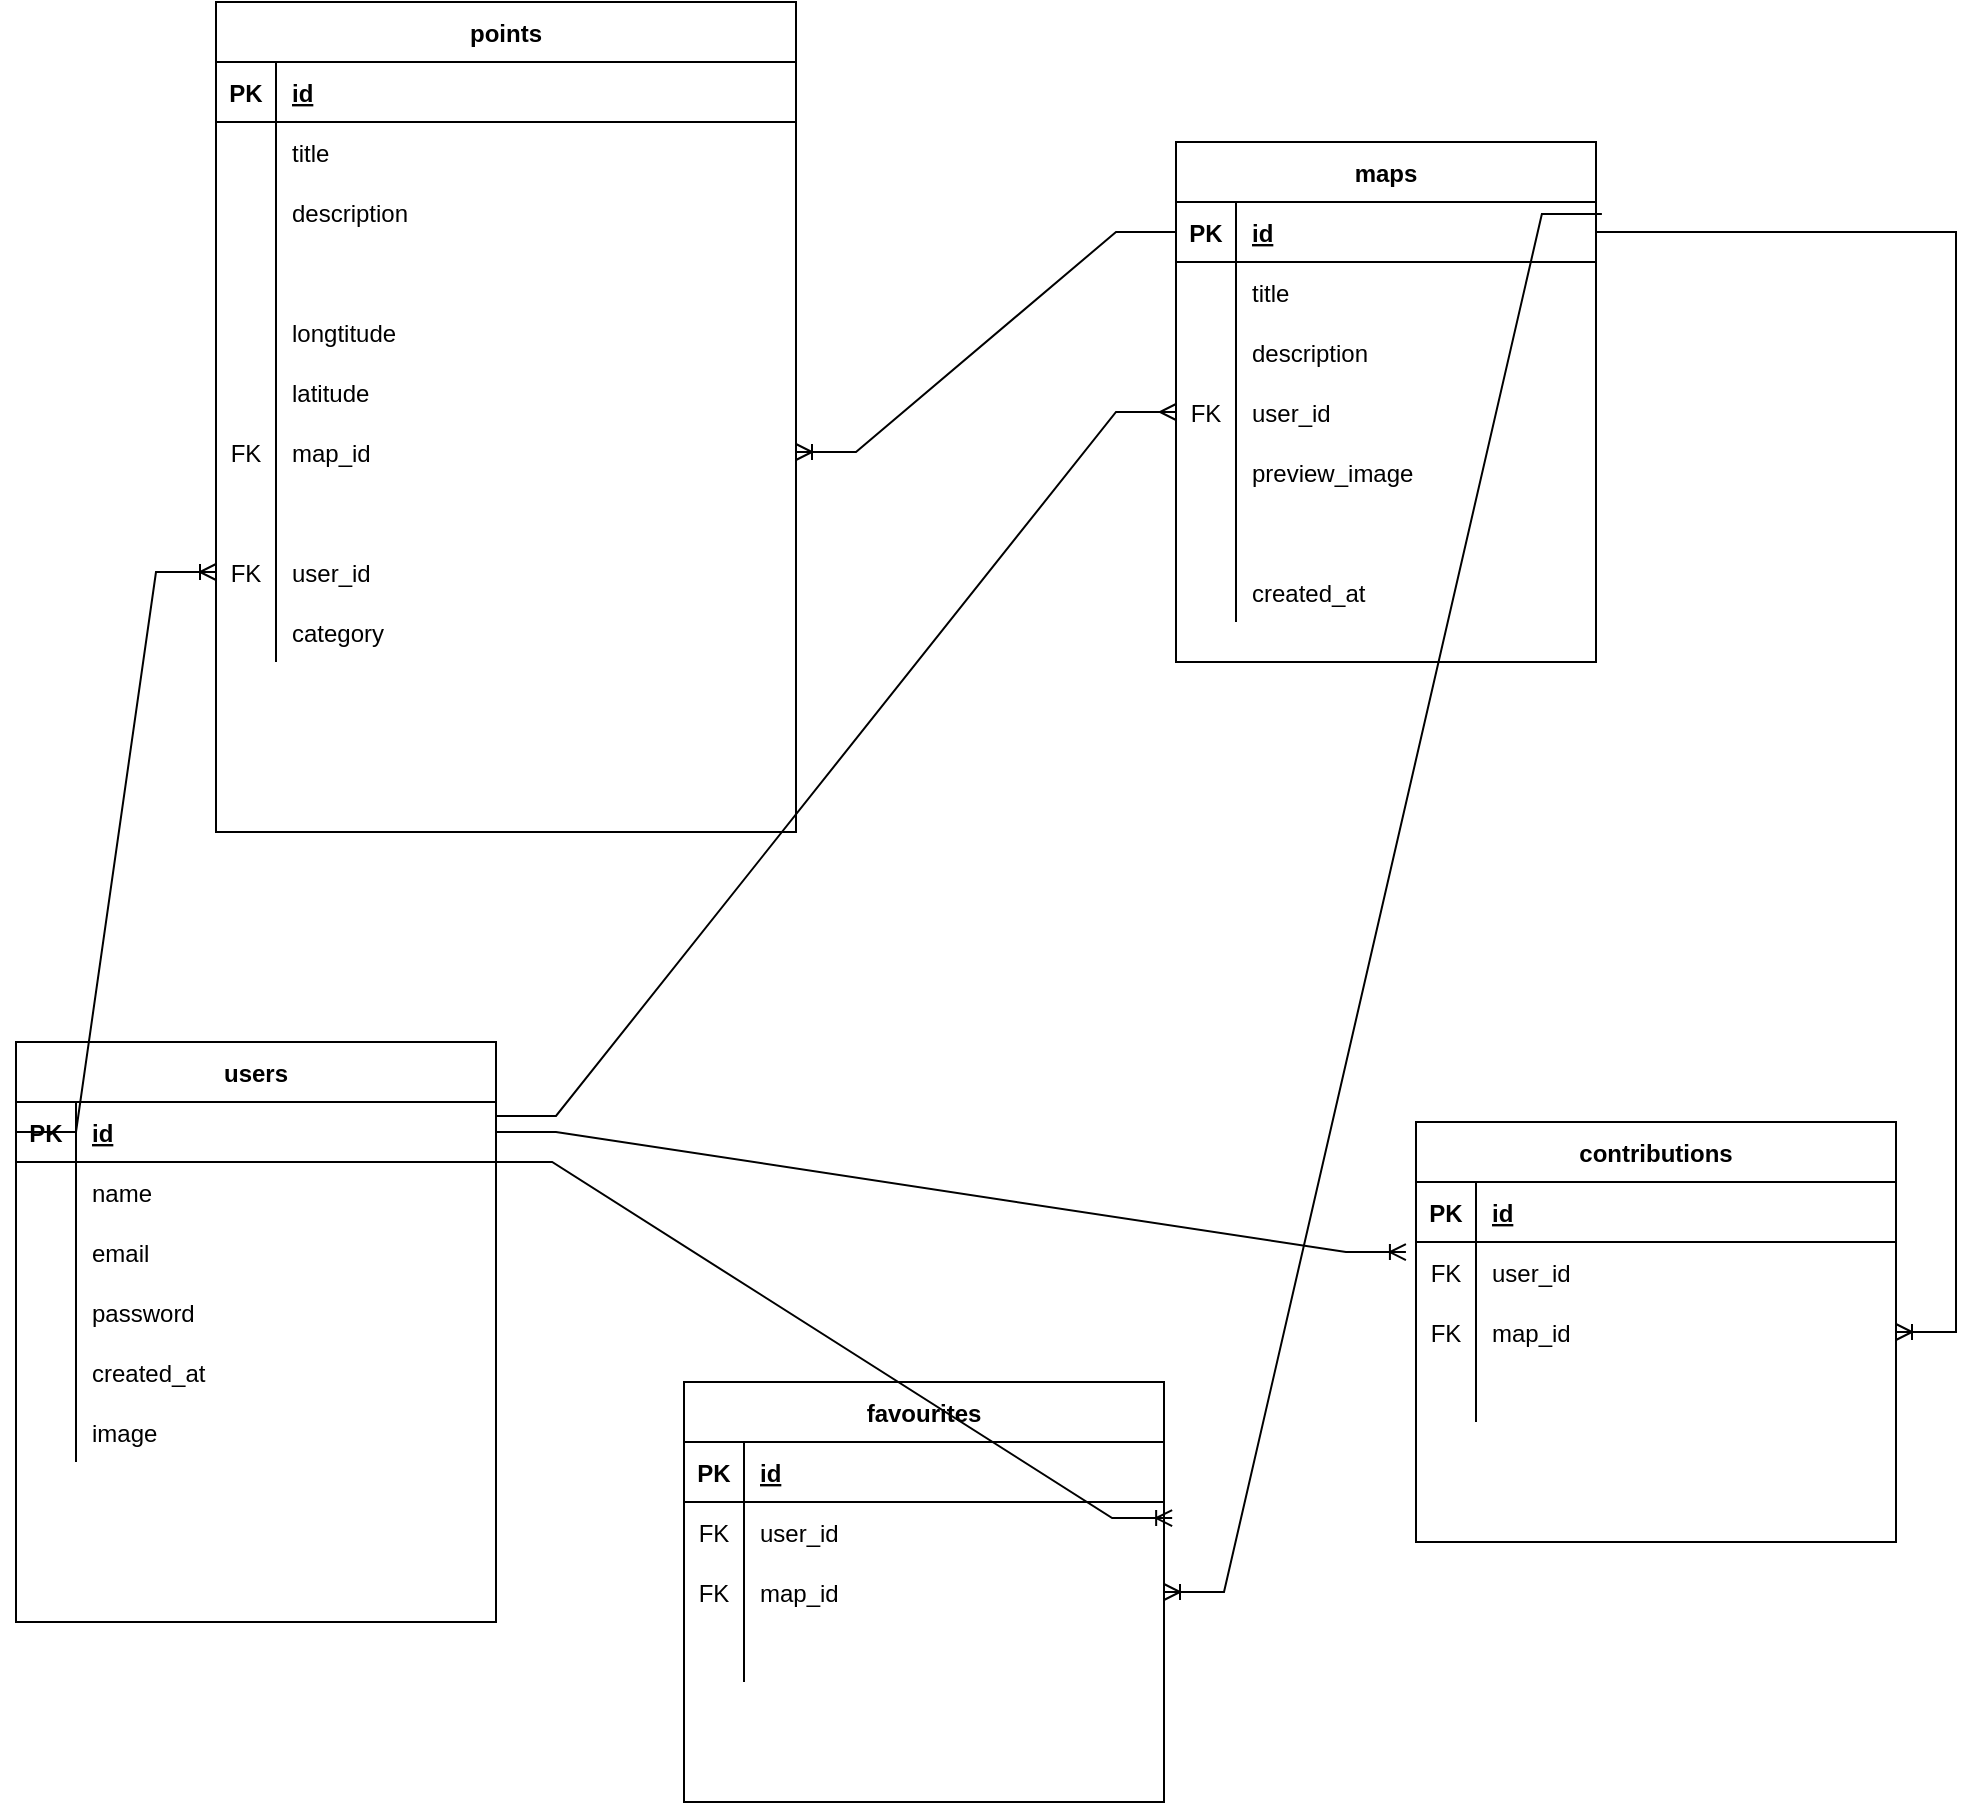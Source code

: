 <mxfile version="15.5.4" type="github">
  <diagram id="vxkiR9rROcQ5qUwN6haF" name="Page-1">
    <mxGraphModel dx="1590" dy="806" grid="1" gridSize="10" guides="1" tooltips="1" connect="1" arrows="1" fold="1" page="1" pageScale="1" pageWidth="827" pageHeight="1169" math="0" shadow="0">
      <root>
        <mxCell id="0" />
        <mxCell id="1" parent="0" />
        <mxCell id="Yyo5tP_l0RZqhEhkaVpW-1" value="users" style="shape=table;startSize=30;container=1;collapsible=1;childLayout=tableLayout;fixedRows=1;rowLines=0;fontStyle=1;align=center;resizeLast=1;" parent="1" vertex="1">
          <mxGeometry x="80" y="560" width="240" height="290" as="geometry" />
        </mxCell>
        <mxCell id="Yyo5tP_l0RZqhEhkaVpW-2" value="" style="shape=partialRectangle;collapsible=0;dropTarget=0;pointerEvents=0;fillColor=none;top=0;left=0;bottom=1;right=0;points=[[0,0.5],[1,0.5]];portConstraint=eastwest;" parent="Yyo5tP_l0RZqhEhkaVpW-1" vertex="1">
          <mxGeometry y="30" width="240" height="30" as="geometry" />
        </mxCell>
        <mxCell id="Yyo5tP_l0RZqhEhkaVpW-3" value="PK" style="shape=partialRectangle;connectable=0;fillColor=none;top=0;left=0;bottom=0;right=0;fontStyle=1;overflow=hidden;" parent="Yyo5tP_l0RZqhEhkaVpW-2" vertex="1">
          <mxGeometry width="30" height="30" as="geometry">
            <mxRectangle width="30" height="30" as="alternateBounds" />
          </mxGeometry>
        </mxCell>
        <mxCell id="Yyo5tP_l0RZqhEhkaVpW-4" value="id" style="shape=partialRectangle;connectable=0;fillColor=none;top=0;left=0;bottom=0;right=0;align=left;spacingLeft=6;fontStyle=5;overflow=hidden;" parent="Yyo5tP_l0RZqhEhkaVpW-2" vertex="1">
          <mxGeometry x="30" width="210" height="30" as="geometry">
            <mxRectangle width="210" height="30" as="alternateBounds" />
          </mxGeometry>
        </mxCell>
        <mxCell id="Yyo5tP_l0RZqhEhkaVpW-5" value="" style="shape=partialRectangle;collapsible=0;dropTarget=0;pointerEvents=0;fillColor=none;top=0;left=0;bottom=0;right=0;points=[[0,0.5],[1,0.5]];portConstraint=eastwest;" parent="Yyo5tP_l0RZqhEhkaVpW-1" vertex="1">
          <mxGeometry y="60" width="240" height="30" as="geometry" />
        </mxCell>
        <mxCell id="Yyo5tP_l0RZqhEhkaVpW-6" value="" style="shape=partialRectangle;connectable=0;fillColor=none;top=0;left=0;bottom=0;right=0;editable=1;overflow=hidden;" parent="Yyo5tP_l0RZqhEhkaVpW-5" vertex="1">
          <mxGeometry width="30" height="30" as="geometry">
            <mxRectangle width="30" height="30" as="alternateBounds" />
          </mxGeometry>
        </mxCell>
        <mxCell id="Yyo5tP_l0RZqhEhkaVpW-7" value="name" style="shape=partialRectangle;connectable=0;fillColor=none;top=0;left=0;bottom=0;right=0;align=left;spacingLeft=6;overflow=hidden;" parent="Yyo5tP_l0RZqhEhkaVpW-5" vertex="1">
          <mxGeometry x="30" width="210" height="30" as="geometry">
            <mxRectangle width="210" height="30" as="alternateBounds" />
          </mxGeometry>
        </mxCell>
        <mxCell id="Yyo5tP_l0RZqhEhkaVpW-8" value="" style="shape=partialRectangle;collapsible=0;dropTarget=0;pointerEvents=0;fillColor=none;top=0;left=0;bottom=0;right=0;points=[[0,0.5],[1,0.5]];portConstraint=eastwest;" parent="Yyo5tP_l0RZqhEhkaVpW-1" vertex="1">
          <mxGeometry y="90" width="240" height="30" as="geometry" />
        </mxCell>
        <mxCell id="Yyo5tP_l0RZqhEhkaVpW-9" value="" style="shape=partialRectangle;connectable=0;fillColor=none;top=0;left=0;bottom=0;right=0;editable=1;overflow=hidden;" parent="Yyo5tP_l0RZqhEhkaVpW-8" vertex="1">
          <mxGeometry width="30" height="30" as="geometry">
            <mxRectangle width="30" height="30" as="alternateBounds" />
          </mxGeometry>
        </mxCell>
        <mxCell id="Yyo5tP_l0RZqhEhkaVpW-10" value="email" style="shape=partialRectangle;connectable=0;fillColor=none;top=0;left=0;bottom=0;right=0;align=left;spacingLeft=6;overflow=hidden;" parent="Yyo5tP_l0RZqhEhkaVpW-8" vertex="1">
          <mxGeometry x="30" width="210" height="30" as="geometry">
            <mxRectangle width="210" height="30" as="alternateBounds" />
          </mxGeometry>
        </mxCell>
        <mxCell id="Yyo5tP_l0RZqhEhkaVpW-11" value="" style="shape=partialRectangle;collapsible=0;dropTarget=0;pointerEvents=0;fillColor=none;top=0;left=0;bottom=0;right=0;points=[[0,0.5],[1,0.5]];portConstraint=eastwest;" parent="Yyo5tP_l0RZqhEhkaVpW-1" vertex="1">
          <mxGeometry y="120" width="240" height="30" as="geometry" />
        </mxCell>
        <mxCell id="Yyo5tP_l0RZqhEhkaVpW-12" value="" style="shape=partialRectangle;connectable=0;fillColor=none;top=0;left=0;bottom=0;right=0;editable=1;overflow=hidden;" parent="Yyo5tP_l0RZqhEhkaVpW-11" vertex="1">
          <mxGeometry width="30" height="30" as="geometry">
            <mxRectangle width="30" height="30" as="alternateBounds" />
          </mxGeometry>
        </mxCell>
        <mxCell id="Yyo5tP_l0RZqhEhkaVpW-13" value="password" style="shape=partialRectangle;connectable=0;fillColor=none;top=0;left=0;bottom=0;right=0;align=left;spacingLeft=6;overflow=hidden;" parent="Yyo5tP_l0RZqhEhkaVpW-11" vertex="1">
          <mxGeometry x="30" width="210" height="30" as="geometry">
            <mxRectangle width="210" height="30" as="alternateBounds" />
          </mxGeometry>
        </mxCell>
        <mxCell id="Yyo5tP_l0RZqhEhkaVpW-94" value="" style="shape=partialRectangle;collapsible=0;dropTarget=0;pointerEvents=0;fillColor=none;top=0;left=0;bottom=0;right=0;points=[[0,0.5],[1,0.5]];portConstraint=eastwest;" parent="Yyo5tP_l0RZqhEhkaVpW-1" vertex="1">
          <mxGeometry y="150" width="240" height="30" as="geometry" />
        </mxCell>
        <mxCell id="Yyo5tP_l0RZqhEhkaVpW-95" value="" style="shape=partialRectangle;connectable=0;fillColor=none;top=0;left=0;bottom=0;right=0;editable=1;overflow=hidden;" parent="Yyo5tP_l0RZqhEhkaVpW-94" vertex="1">
          <mxGeometry width="30" height="30" as="geometry">
            <mxRectangle width="30" height="30" as="alternateBounds" />
          </mxGeometry>
        </mxCell>
        <mxCell id="Yyo5tP_l0RZqhEhkaVpW-96" value="created_at" style="shape=partialRectangle;connectable=0;fillColor=none;top=0;left=0;bottom=0;right=0;align=left;spacingLeft=6;overflow=hidden;" parent="Yyo5tP_l0RZqhEhkaVpW-94" vertex="1">
          <mxGeometry x="30" width="210" height="30" as="geometry">
            <mxRectangle width="210" height="30" as="alternateBounds" />
          </mxGeometry>
        </mxCell>
        <mxCell id="Yyo5tP_l0RZqhEhkaVpW-113" value="" style="shape=partialRectangle;collapsible=0;dropTarget=0;pointerEvents=0;fillColor=none;top=0;left=0;bottom=0;right=0;points=[[0,0.5],[1,0.5]];portConstraint=eastwest;" parent="Yyo5tP_l0RZqhEhkaVpW-1" vertex="1">
          <mxGeometry y="180" width="240" height="30" as="geometry" />
        </mxCell>
        <mxCell id="Yyo5tP_l0RZqhEhkaVpW-114" value="" style="shape=partialRectangle;connectable=0;fillColor=none;top=0;left=0;bottom=0;right=0;editable=1;overflow=hidden;" parent="Yyo5tP_l0RZqhEhkaVpW-113" vertex="1">
          <mxGeometry width="30" height="30" as="geometry">
            <mxRectangle width="30" height="30" as="alternateBounds" />
          </mxGeometry>
        </mxCell>
        <mxCell id="Yyo5tP_l0RZqhEhkaVpW-115" value="image" style="shape=partialRectangle;connectable=0;fillColor=none;top=0;left=0;bottom=0;right=0;align=left;spacingLeft=6;overflow=hidden;" parent="Yyo5tP_l0RZqhEhkaVpW-113" vertex="1">
          <mxGeometry x="30" width="210" height="30" as="geometry">
            <mxRectangle width="210" height="30" as="alternateBounds" />
          </mxGeometry>
        </mxCell>
        <mxCell id="Yyo5tP_l0RZqhEhkaVpW-14" value="maps" style="shape=table;startSize=30;container=1;collapsible=1;childLayout=tableLayout;fixedRows=1;rowLines=0;fontStyle=1;align=center;resizeLast=1;" parent="1" vertex="1">
          <mxGeometry x="660" y="110" width="210" height="260" as="geometry" />
        </mxCell>
        <mxCell id="Yyo5tP_l0RZqhEhkaVpW-15" value="" style="shape=partialRectangle;collapsible=0;dropTarget=0;pointerEvents=0;fillColor=none;top=0;left=0;bottom=1;right=0;points=[[0,0.5],[1,0.5]];portConstraint=eastwest;" parent="Yyo5tP_l0RZqhEhkaVpW-14" vertex="1">
          <mxGeometry y="30" width="210" height="30" as="geometry" />
        </mxCell>
        <mxCell id="Yyo5tP_l0RZqhEhkaVpW-16" value="PK" style="shape=partialRectangle;connectable=0;fillColor=none;top=0;left=0;bottom=0;right=0;fontStyle=1;overflow=hidden;" parent="Yyo5tP_l0RZqhEhkaVpW-15" vertex="1">
          <mxGeometry width="30" height="30" as="geometry">
            <mxRectangle width="30" height="30" as="alternateBounds" />
          </mxGeometry>
        </mxCell>
        <mxCell id="Yyo5tP_l0RZqhEhkaVpW-17" value="id" style="shape=partialRectangle;connectable=0;fillColor=none;top=0;left=0;bottom=0;right=0;align=left;spacingLeft=6;fontStyle=5;overflow=hidden;" parent="Yyo5tP_l0RZqhEhkaVpW-15" vertex="1">
          <mxGeometry x="30" width="180" height="30" as="geometry">
            <mxRectangle width="180" height="30" as="alternateBounds" />
          </mxGeometry>
        </mxCell>
        <mxCell id="Yyo5tP_l0RZqhEhkaVpW-18" value="" style="shape=partialRectangle;collapsible=0;dropTarget=0;pointerEvents=0;fillColor=none;top=0;left=0;bottom=0;right=0;points=[[0,0.5],[1,0.5]];portConstraint=eastwest;" parent="Yyo5tP_l0RZqhEhkaVpW-14" vertex="1">
          <mxGeometry y="60" width="210" height="30" as="geometry" />
        </mxCell>
        <mxCell id="Yyo5tP_l0RZqhEhkaVpW-19" value="" style="shape=partialRectangle;connectable=0;fillColor=none;top=0;left=0;bottom=0;right=0;editable=1;overflow=hidden;" parent="Yyo5tP_l0RZqhEhkaVpW-18" vertex="1">
          <mxGeometry width="30" height="30" as="geometry">
            <mxRectangle width="30" height="30" as="alternateBounds" />
          </mxGeometry>
        </mxCell>
        <mxCell id="Yyo5tP_l0RZqhEhkaVpW-20" value="title" style="shape=partialRectangle;connectable=0;fillColor=none;top=0;left=0;bottom=0;right=0;align=left;spacingLeft=6;overflow=hidden;" parent="Yyo5tP_l0RZqhEhkaVpW-18" vertex="1">
          <mxGeometry x="30" width="180" height="30" as="geometry">
            <mxRectangle width="180" height="30" as="alternateBounds" />
          </mxGeometry>
        </mxCell>
        <mxCell id="Yyo5tP_l0RZqhEhkaVpW-21" value="" style="shape=partialRectangle;collapsible=0;dropTarget=0;pointerEvents=0;fillColor=none;top=0;left=0;bottom=0;right=0;points=[[0,0.5],[1,0.5]];portConstraint=eastwest;" parent="Yyo5tP_l0RZqhEhkaVpW-14" vertex="1">
          <mxGeometry y="90" width="210" height="30" as="geometry" />
        </mxCell>
        <mxCell id="Yyo5tP_l0RZqhEhkaVpW-22" value="" style="shape=partialRectangle;connectable=0;fillColor=none;top=0;left=0;bottom=0;right=0;editable=1;overflow=hidden;" parent="Yyo5tP_l0RZqhEhkaVpW-21" vertex="1">
          <mxGeometry width="30" height="30" as="geometry">
            <mxRectangle width="30" height="30" as="alternateBounds" />
          </mxGeometry>
        </mxCell>
        <mxCell id="Yyo5tP_l0RZqhEhkaVpW-23" value="description" style="shape=partialRectangle;connectable=0;fillColor=none;top=0;left=0;bottom=0;right=0;align=left;spacingLeft=6;overflow=hidden;" parent="Yyo5tP_l0RZqhEhkaVpW-21" vertex="1">
          <mxGeometry x="30" width="180" height="30" as="geometry">
            <mxRectangle width="180" height="30" as="alternateBounds" />
          </mxGeometry>
        </mxCell>
        <mxCell id="Yyo5tP_l0RZqhEhkaVpW-60" value="" style="shape=partialRectangle;collapsible=0;dropTarget=0;pointerEvents=0;fillColor=none;top=0;left=0;bottom=0;right=0;points=[[0,0.5],[1,0.5]];portConstraint=eastwest;" parent="Yyo5tP_l0RZqhEhkaVpW-14" vertex="1">
          <mxGeometry y="120" width="210" height="30" as="geometry" />
        </mxCell>
        <mxCell id="Yyo5tP_l0RZqhEhkaVpW-61" value="FK" style="shape=partialRectangle;connectable=0;fillColor=none;top=0;left=0;bottom=0;right=0;editable=1;overflow=hidden;" parent="Yyo5tP_l0RZqhEhkaVpW-60" vertex="1">
          <mxGeometry width="30" height="30" as="geometry">
            <mxRectangle width="30" height="30" as="alternateBounds" />
          </mxGeometry>
        </mxCell>
        <mxCell id="Yyo5tP_l0RZqhEhkaVpW-62" value="user_id" style="shape=partialRectangle;connectable=0;fillColor=none;top=0;left=0;bottom=0;right=0;align=left;spacingLeft=6;overflow=hidden;" parent="Yyo5tP_l0RZqhEhkaVpW-60" vertex="1">
          <mxGeometry x="30" width="180" height="30" as="geometry">
            <mxRectangle width="180" height="30" as="alternateBounds" />
          </mxGeometry>
        </mxCell>
        <mxCell id="Yyo5tP_l0RZqhEhkaVpW-63" value="" style="shape=partialRectangle;collapsible=0;dropTarget=0;pointerEvents=0;fillColor=none;top=0;left=0;bottom=0;right=0;points=[[0,0.5],[1,0.5]];portConstraint=eastwest;" parent="Yyo5tP_l0RZqhEhkaVpW-14" vertex="1">
          <mxGeometry y="150" width="210" height="30" as="geometry" />
        </mxCell>
        <mxCell id="Yyo5tP_l0RZqhEhkaVpW-64" value="" style="shape=partialRectangle;connectable=0;fillColor=none;top=0;left=0;bottom=0;right=0;editable=1;overflow=hidden;" parent="Yyo5tP_l0RZqhEhkaVpW-63" vertex="1">
          <mxGeometry width="30" height="30" as="geometry">
            <mxRectangle width="30" height="30" as="alternateBounds" />
          </mxGeometry>
        </mxCell>
        <mxCell id="Yyo5tP_l0RZqhEhkaVpW-65" value="preview_image" style="shape=partialRectangle;connectable=0;fillColor=none;top=0;left=0;bottom=0;right=0;align=left;spacingLeft=6;overflow=hidden;" parent="Yyo5tP_l0RZqhEhkaVpW-63" vertex="1">
          <mxGeometry x="30" width="180" height="30" as="geometry">
            <mxRectangle width="180" height="30" as="alternateBounds" />
          </mxGeometry>
        </mxCell>
        <mxCell id="Yyo5tP_l0RZqhEhkaVpW-69" value="" style="shape=partialRectangle;collapsible=0;dropTarget=0;pointerEvents=0;fillColor=none;top=0;left=0;bottom=0;right=0;points=[[0,0.5],[1,0.5]];portConstraint=eastwest;" parent="Yyo5tP_l0RZqhEhkaVpW-14" vertex="1">
          <mxGeometry y="180" width="210" height="30" as="geometry" />
        </mxCell>
        <mxCell id="Yyo5tP_l0RZqhEhkaVpW-70" value="" style="shape=partialRectangle;connectable=0;fillColor=none;top=0;left=0;bottom=0;right=0;editable=1;overflow=hidden;" parent="Yyo5tP_l0RZqhEhkaVpW-69" vertex="1">
          <mxGeometry width="30" height="30" as="geometry">
            <mxRectangle width="30" height="30" as="alternateBounds" />
          </mxGeometry>
        </mxCell>
        <mxCell id="Yyo5tP_l0RZqhEhkaVpW-71" value="" style="shape=partialRectangle;connectable=0;fillColor=none;top=0;left=0;bottom=0;right=0;align=left;spacingLeft=6;overflow=hidden;" parent="Yyo5tP_l0RZqhEhkaVpW-69" vertex="1">
          <mxGeometry x="30" width="180" height="30" as="geometry">
            <mxRectangle width="180" height="30" as="alternateBounds" />
          </mxGeometry>
        </mxCell>
        <mxCell id="5OBVhWHajb0UOHkSzIXl-7" value="" style="shape=partialRectangle;collapsible=0;dropTarget=0;pointerEvents=0;fillColor=none;top=0;left=0;bottom=0;right=0;points=[[0,0.5],[1,0.5]];portConstraint=eastwest;" vertex="1" parent="Yyo5tP_l0RZqhEhkaVpW-14">
          <mxGeometry y="210" width="210" height="30" as="geometry" />
        </mxCell>
        <mxCell id="5OBVhWHajb0UOHkSzIXl-8" value="" style="shape=partialRectangle;connectable=0;fillColor=none;top=0;left=0;bottom=0;right=0;editable=1;overflow=hidden;" vertex="1" parent="5OBVhWHajb0UOHkSzIXl-7">
          <mxGeometry width="30" height="30" as="geometry">
            <mxRectangle width="30" height="30" as="alternateBounds" />
          </mxGeometry>
        </mxCell>
        <mxCell id="5OBVhWHajb0UOHkSzIXl-9" value="created_at" style="shape=partialRectangle;connectable=0;fillColor=none;top=0;left=0;bottom=0;right=0;align=left;spacingLeft=6;overflow=hidden;" vertex="1" parent="5OBVhWHajb0UOHkSzIXl-7">
          <mxGeometry x="30" width="180" height="30" as="geometry">
            <mxRectangle width="180" height="30" as="alternateBounds" />
          </mxGeometry>
        </mxCell>
        <mxCell id="Yyo5tP_l0RZqhEhkaVpW-27" value="favourites" style="shape=table;startSize=30;container=1;collapsible=1;childLayout=tableLayout;fixedRows=1;rowLines=0;fontStyle=1;align=center;resizeLast=1;" parent="1" vertex="1">
          <mxGeometry x="414" y="730" width="240" height="210" as="geometry" />
        </mxCell>
        <mxCell id="Yyo5tP_l0RZqhEhkaVpW-28" value="" style="shape=partialRectangle;collapsible=0;dropTarget=0;pointerEvents=0;fillColor=none;top=0;left=0;bottom=1;right=0;points=[[0,0.5],[1,0.5]];portConstraint=eastwest;" parent="Yyo5tP_l0RZqhEhkaVpW-27" vertex="1">
          <mxGeometry y="30" width="240" height="30" as="geometry" />
        </mxCell>
        <mxCell id="Yyo5tP_l0RZqhEhkaVpW-29" value="PK" style="shape=partialRectangle;connectable=0;fillColor=none;top=0;left=0;bottom=0;right=0;fontStyle=1;overflow=hidden;" parent="Yyo5tP_l0RZqhEhkaVpW-28" vertex="1">
          <mxGeometry width="30" height="30" as="geometry">
            <mxRectangle width="30" height="30" as="alternateBounds" />
          </mxGeometry>
        </mxCell>
        <mxCell id="Yyo5tP_l0RZqhEhkaVpW-30" value="id" style="shape=partialRectangle;connectable=0;fillColor=none;top=0;left=0;bottom=0;right=0;align=left;spacingLeft=6;fontStyle=5;overflow=hidden;" parent="Yyo5tP_l0RZqhEhkaVpW-28" vertex="1">
          <mxGeometry x="30" width="210" height="30" as="geometry">
            <mxRectangle width="210" height="30" as="alternateBounds" />
          </mxGeometry>
        </mxCell>
        <mxCell id="Yyo5tP_l0RZqhEhkaVpW-31" value="" style="shape=partialRectangle;collapsible=0;dropTarget=0;pointerEvents=0;fillColor=none;top=0;left=0;bottom=0;right=0;points=[[0,0.5],[1,0.5]];portConstraint=eastwest;" parent="Yyo5tP_l0RZqhEhkaVpW-27" vertex="1">
          <mxGeometry y="60" width="240" height="30" as="geometry" />
        </mxCell>
        <mxCell id="Yyo5tP_l0RZqhEhkaVpW-32" value="FK" style="shape=partialRectangle;connectable=0;fillColor=none;top=0;left=0;bottom=0;right=0;editable=1;overflow=hidden;" parent="Yyo5tP_l0RZqhEhkaVpW-31" vertex="1">
          <mxGeometry width="30" height="30" as="geometry">
            <mxRectangle width="30" height="30" as="alternateBounds" />
          </mxGeometry>
        </mxCell>
        <mxCell id="Yyo5tP_l0RZqhEhkaVpW-33" value="user_id" style="shape=partialRectangle;connectable=0;fillColor=none;top=0;left=0;bottom=0;right=0;align=left;spacingLeft=6;overflow=hidden;" parent="Yyo5tP_l0RZqhEhkaVpW-31" vertex="1">
          <mxGeometry x="30" width="210" height="30" as="geometry">
            <mxRectangle width="210" height="30" as="alternateBounds" />
          </mxGeometry>
        </mxCell>
        <mxCell id="Yyo5tP_l0RZqhEhkaVpW-34" value="" style="shape=partialRectangle;collapsible=0;dropTarget=0;pointerEvents=0;fillColor=none;top=0;left=0;bottom=0;right=0;points=[[0,0.5],[1,0.5]];portConstraint=eastwest;" parent="Yyo5tP_l0RZqhEhkaVpW-27" vertex="1">
          <mxGeometry y="90" width="240" height="30" as="geometry" />
        </mxCell>
        <mxCell id="Yyo5tP_l0RZqhEhkaVpW-35" value="FK" style="shape=partialRectangle;connectable=0;fillColor=none;top=0;left=0;bottom=0;right=0;editable=1;overflow=hidden;" parent="Yyo5tP_l0RZqhEhkaVpW-34" vertex="1">
          <mxGeometry width="30" height="30" as="geometry">
            <mxRectangle width="30" height="30" as="alternateBounds" />
          </mxGeometry>
        </mxCell>
        <mxCell id="Yyo5tP_l0RZqhEhkaVpW-36" value="map_id" style="shape=partialRectangle;connectable=0;fillColor=none;top=0;left=0;bottom=0;right=0;align=left;spacingLeft=6;overflow=hidden;" parent="Yyo5tP_l0RZqhEhkaVpW-34" vertex="1">
          <mxGeometry x="30" width="210" height="30" as="geometry">
            <mxRectangle width="210" height="30" as="alternateBounds" />
          </mxGeometry>
        </mxCell>
        <mxCell id="Yyo5tP_l0RZqhEhkaVpW-37" value="" style="shape=partialRectangle;collapsible=0;dropTarget=0;pointerEvents=0;fillColor=none;top=0;left=0;bottom=0;right=0;points=[[0,0.5],[1,0.5]];portConstraint=eastwest;" parent="Yyo5tP_l0RZqhEhkaVpW-27" vertex="1">
          <mxGeometry y="120" width="240" height="30" as="geometry" />
        </mxCell>
        <mxCell id="Yyo5tP_l0RZqhEhkaVpW-38" value="" style="shape=partialRectangle;connectable=0;fillColor=none;top=0;left=0;bottom=0;right=0;editable=1;overflow=hidden;" parent="Yyo5tP_l0RZqhEhkaVpW-37" vertex="1">
          <mxGeometry width="30" height="30" as="geometry">
            <mxRectangle width="30" height="30" as="alternateBounds" />
          </mxGeometry>
        </mxCell>
        <mxCell id="Yyo5tP_l0RZqhEhkaVpW-39" value="" style="shape=partialRectangle;connectable=0;fillColor=none;top=0;left=0;bottom=0;right=0;align=left;spacingLeft=6;overflow=hidden;" parent="Yyo5tP_l0RZqhEhkaVpW-37" vertex="1">
          <mxGeometry x="30" width="210" height="30" as="geometry">
            <mxRectangle width="210" height="30" as="alternateBounds" />
          </mxGeometry>
        </mxCell>
        <mxCell id="Yyo5tP_l0RZqhEhkaVpW-40" value="points" style="shape=table;startSize=30;container=1;collapsible=1;childLayout=tableLayout;fixedRows=1;rowLines=0;fontStyle=1;align=center;resizeLast=1;" parent="1" vertex="1">
          <mxGeometry x="180" y="40" width="290" height="415" as="geometry" />
        </mxCell>
        <mxCell id="Yyo5tP_l0RZqhEhkaVpW-41" value="" style="shape=partialRectangle;collapsible=0;dropTarget=0;pointerEvents=0;fillColor=none;top=0;left=0;bottom=1;right=0;points=[[0,0.5],[1,0.5]];portConstraint=eastwest;" parent="Yyo5tP_l0RZqhEhkaVpW-40" vertex="1">
          <mxGeometry y="30" width="290" height="30" as="geometry" />
        </mxCell>
        <mxCell id="Yyo5tP_l0RZqhEhkaVpW-42" value="PK" style="shape=partialRectangle;connectable=0;fillColor=none;top=0;left=0;bottom=0;right=0;fontStyle=1;overflow=hidden;" parent="Yyo5tP_l0RZqhEhkaVpW-41" vertex="1">
          <mxGeometry width="30" height="30" as="geometry">
            <mxRectangle width="30" height="30" as="alternateBounds" />
          </mxGeometry>
        </mxCell>
        <mxCell id="Yyo5tP_l0RZqhEhkaVpW-43" value="id" style="shape=partialRectangle;connectable=0;fillColor=none;top=0;left=0;bottom=0;right=0;align=left;spacingLeft=6;fontStyle=5;overflow=hidden;" parent="Yyo5tP_l0RZqhEhkaVpW-41" vertex="1">
          <mxGeometry x="30" width="260" height="30" as="geometry">
            <mxRectangle width="260" height="30" as="alternateBounds" />
          </mxGeometry>
        </mxCell>
        <mxCell id="Yyo5tP_l0RZqhEhkaVpW-44" value="" style="shape=partialRectangle;collapsible=0;dropTarget=0;pointerEvents=0;fillColor=none;top=0;left=0;bottom=0;right=0;points=[[0,0.5],[1,0.5]];portConstraint=eastwest;" parent="Yyo5tP_l0RZqhEhkaVpW-40" vertex="1">
          <mxGeometry y="60" width="290" height="30" as="geometry" />
        </mxCell>
        <mxCell id="Yyo5tP_l0RZqhEhkaVpW-45" value="" style="shape=partialRectangle;connectable=0;fillColor=none;top=0;left=0;bottom=0;right=0;editable=1;overflow=hidden;" parent="Yyo5tP_l0RZqhEhkaVpW-44" vertex="1">
          <mxGeometry width="30" height="30" as="geometry">
            <mxRectangle width="30" height="30" as="alternateBounds" />
          </mxGeometry>
        </mxCell>
        <mxCell id="Yyo5tP_l0RZqhEhkaVpW-46" value="title" style="shape=partialRectangle;connectable=0;fillColor=none;top=0;left=0;bottom=0;right=0;align=left;spacingLeft=6;overflow=hidden;" parent="Yyo5tP_l0RZqhEhkaVpW-44" vertex="1">
          <mxGeometry x="30" width="260" height="30" as="geometry">
            <mxRectangle width="260" height="30" as="alternateBounds" />
          </mxGeometry>
        </mxCell>
        <mxCell id="Yyo5tP_l0RZqhEhkaVpW-47" value="" style="shape=partialRectangle;collapsible=0;dropTarget=0;pointerEvents=0;fillColor=none;top=0;left=0;bottom=0;right=0;points=[[0,0.5],[1,0.5]];portConstraint=eastwest;" parent="Yyo5tP_l0RZqhEhkaVpW-40" vertex="1">
          <mxGeometry y="90" width="290" height="30" as="geometry" />
        </mxCell>
        <mxCell id="Yyo5tP_l0RZqhEhkaVpW-48" value="" style="shape=partialRectangle;connectable=0;fillColor=none;top=0;left=0;bottom=0;right=0;editable=1;overflow=hidden;" parent="Yyo5tP_l0RZqhEhkaVpW-47" vertex="1">
          <mxGeometry width="30" height="30" as="geometry">
            <mxRectangle width="30" height="30" as="alternateBounds" />
          </mxGeometry>
        </mxCell>
        <mxCell id="Yyo5tP_l0RZqhEhkaVpW-49" value="description" style="shape=partialRectangle;connectable=0;fillColor=none;top=0;left=0;bottom=0;right=0;align=left;spacingLeft=6;overflow=hidden;" parent="Yyo5tP_l0RZqhEhkaVpW-47" vertex="1">
          <mxGeometry x="30" width="260" height="30" as="geometry">
            <mxRectangle width="260" height="30" as="alternateBounds" />
          </mxGeometry>
        </mxCell>
        <mxCell id="Yyo5tP_l0RZqhEhkaVpW-50" value="" style="shape=partialRectangle;collapsible=0;dropTarget=0;pointerEvents=0;fillColor=none;top=0;left=0;bottom=0;right=0;points=[[0,0.5],[1,0.5]];portConstraint=eastwest;" parent="Yyo5tP_l0RZqhEhkaVpW-40" vertex="1">
          <mxGeometry y="120" width="290" height="30" as="geometry" />
        </mxCell>
        <mxCell id="Yyo5tP_l0RZqhEhkaVpW-51" value="" style="shape=partialRectangle;connectable=0;fillColor=none;top=0;left=0;bottom=0;right=0;editable=1;overflow=hidden;" parent="Yyo5tP_l0RZqhEhkaVpW-50" vertex="1">
          <mxGeometry width="30" height="30" as="geometry">
            <mxRectangle width="30" height="30" as="alternateBounds" />
          </mxGeometry>
        </mxCell>
        <mxCell id="Yyo5tP_l0RZqhEhkaVpW-52" value="" style="shape=partialRectangle;connectable=0;fillColor=none;top=0;left=0;bottom=0;right=0;align=left;spacingLeft=6;overflow=hidden;" parent="Yyo5tP_l0RZqhEhkaVpW-50" vertex="1">
          <mxGeometry x="30" width="260" height="30" as="geometry">
            <mxRectangle width="260" height="30" as="alternateBounds" />
          </mxGeometry>
        </mxCell>
        <mxCell id="Yyo5tP_l0RZqhEhkaVpW-54" value="" style="shape=partialRectangle;collapsible=0;dropTarget=0;pointerEvents=0;fillColor=none;top=0;left=0;bottom=0;right=0;points=[[0,0.5],[1,0.5]];portConstraint=eastwest;" parent="Yyo5tP_l0RZqhEhkaVpW-40" vertex="1">
          <mxGeometry y="150" width="290" height="30" as="geometry" />
        </mxCell>
        <mxCell id="Yyo5tP_l0RZqhEhkaVpW-55" value="" style="shape=partialRectangle;connectable=0;fillColor=none;top=0;left=0;bottom=0;right=0;editable=1;overflow=hidden;" parent="Yyo5tP_l0RZqhEhkaVpW-54" vertex="1">
          <mxGeometry width="30" height="30" as="geometry">
            <mxRectangle width="30" height="30" as="alternateBounds" />
          </mxGeometry>
        </mxCell>
        <mxCell id="Yyo5tP_l0RZqhEhkaVpW-56" value="longtitude" style="shape=partialRectangle;connectable=0;fillColor=none;top=0;left=0;bottom=0;right=0;align=left;spacingLeft=6;overflow=hidden;" parent="Yyo5tP_l0RZqhEhkaVpW-54" vertex="1">
          <mxGeometry x="30" width="260" height="30" as="geometry">
            <mxRectangle width="260" height="30" as="alternateBounds" />
          </mxGeometry>
        </mxCell>
        <mxCell id="Yyo5tP_l0RZqhEhkaVpW-57" value="" style="shape=partialRectangle;collapsible=0;dropTarget=0;pointerEvents=0;fillColor=none;top=0;left=0;bottom=0;right=0;points=[[0,0.5],[1,0.5]];portConstraint=eastwest;" parent="Yyo5tP_l0RZqhEhkaVpW-40" vertex="1">
          <mxGeometry y="180" width="290" height="30" as="geometry" />
        </mxCell>
        <mxCell id="Yyo5tP_l0RZqhEhkaVpW-58" value="" style="shape=partialRectangle;connectable=0;fillColor=none;top=0;left=0;bottom=0;right=0;editable=1;overflow=hidden;" parent="Yyo5tP_l0RZqhEhkaVpW-57" vertex="1">
          <mxGeometry width="30" height="30" as="geometry">
            <mxRectangle width="30" height="30" as="alternateBounds" />
          </mxGeometry>
        </mxCell>
        <mxCell id="Yyo5tP_l0RZqhEhkaVpW-59" value="latitude" style="shape=partialRectangle;connectable=0;fillColor=none;top=0;left=0;bottom=0;right=0;align=left;spacingLeft=6;overflow=hidden;" parent="Yyo5tP_l0RZqhEhkaVpW-57" vertex="1">
          <mxGeometry x="30" width="260" height="30" as="geometry">
            <mxRectangle width="260" height="30" as="alternateBounds" />
          </mxGeometry>
        </mxCell>
        <mxCell id="Yyo5tP_l0RZqhEhkaVpW-72" value="" style="shape=partialRectangle;collapsible=0;dropTarget=0;pointerEvents=0;fillColor=none;top=0;left=0;bottom=0;right=0;points=[[0,0.5],[1,0.5]];portConstraint=eastwest;" parent="Yyo5tP_l0RZqhEhkaVpW-40" vertex="1">
          <mxGeometry y="210" width="290" height="30" as="geometry" />
        </mxCell>
        <mxCell id="Yyo5tP_l0RZqhEhkaVpW-73" value="FK" style="shape=partialRectangle;connectable=0;fillColor=none;top=0;left=0;bottom=0;right=0;editable=1;overflow=hidden;" parent="Yyo5tP_l0RZqhEhkaVpW-72" vertex="1">
          <mxGeometry width="30" height="30" as="geometry">
            <mxRectangle width="30" height="30" as="alternateBounds" />
          </mxGeometry>
        </mxCell>
        <mxCell id="Yyo5tP_l0RZqhEhkaVpW-74" value="map_id" style="shape=partialRectangle;connectable=0;fillColor=none;top=0;left=0;bottom=0;right=0;align=left;spacingLeft=6;overflow=hidden;" parent="Yyo5tP_l0RZqhEhkaVpW-72" vertex="1">
          <mxGeometry x="30" width="260" height="30" as="geometry">
            <mxRectangle width="260" height="30" as="alternateBounds" />
          </mxGeometry>
        </mxCell>
        <mxCell id="Yyo5tP_l0RZqhEhkaVpW-91" value="" style="shape=partialRectangle;collapsible=0;dropTarget=0;pointerEvents=0;fillColor=none;top=0;left=0;bottom=0;right=0;points=[[0,0.5],[1,0.5]];portConstraint=eastwest;" parent="Yyo5tP_l0RZqhEhkaVpW-40" vertex="1">
          <mxGeometry y="240" width="290" height="30" as="geometry" />
        </mxCell>
        <mxCell id="Yyo5tP_l0RZqhEhkaVpW-92" value="" style="shape=partialRectangle;connectable=0;fillColor=none;top=0;left=0;bottom=0;right=0;editable=1;overflow=hidden;" parent="Yyo5tP_l0RZqhEhkaVpW-91" vertex="1">
          <mxGeometry width="30" height="30" as="geometry">
            <mxRectangle width="30" height="30" as="alternateBounds" />
          </mxGeometry>
        </mxCell>
        <mxCell id="Yyo5tP_l0RZqhEhkaVpW-93" value="" style="shape=partialRectangle;connectable=0;fillColor=none;top=0;left=0;bottom=0;right=0;align=left;spacingLeft=6;overflow=hidden;" parent="Yyo5tP_l0RZqhEhkaVpW-91" vertex="1">
          <mxGeometry x="30" width="260" height="30" as="geometry">
            <mxRectangle width="260" height="30" as="alternateBounds" />
          </mxGeometry>
        </mxCell>
        <mxCell id="Yyo5tP_l0RZqhEhkaVpW-104" value="" style="shape=partialRectangle;collapsible=0;dropTarget=0;pointerEvents=0;fillColor=none;top=0;left=0;bottom=0;right=0;points=[[0,0.5],[1,0.5]];portConstraint=eastwest;" parent="Yyo5tP_l0RZqhEhkaVpW-40" vertex="1">
          <mxGeometry y="270" width="290" height="30" as="geometry" />
        </mxCell>
        <mxCell id="Yyo5tP_l0RZqhEhkaVpW-105" value="FK" style="shape=partialRectangle;connectable=0;fillColor=none;top=0;left=0;bottom=0;right=0;editable=1;overflow=hidden;" parent="Yyo5tP_l0RZqhEhkaVpW-104" vertex="1">
          <mxGeometry width="30" height="30" as="geometry">
            <mxRectangle width="30" height="30" as="alternateBounds" />
          </mxGeometry>
        </mxCell>
        <mxCell id="Yyo5tP_l0RZqhEhkaVpW-106" value="user_id" style="shape=partialRectangle;connectable=0;fillColor=none;top=0;left=0;bottom=0;right=0;align=left;spacingLeft=6;overflow=hidden;" parent="Yyo5tP_l0RZqhEhkaVpW-104" vertex="1">
          <mxGeometry x="30" width="260" height="30" as="geometry">
            <mxRectangle width="260" height="30" as="alternateBounds" />
          </mxGeometry>
        </mxCell>
        <mxCell id="Yyo5tP_l0RZqhEhkaVpW-110" value="" style="shape=partialRectangle;collapsible=0;dropTarget=0;pointerEvents=0;fillColor=none;top=0;left=0;bottom=0;right=0;points=[[0,0.5],[1,0.5]];portConstraint=eastwest;" parent="Yyo5tP_l0RZqhEhkaVpW-40" vertex="1">
          <mxGeometry y="300" width="290" height="30" as="geometry" />
        </mxCell>
        <mxCell id="Yyo5tP_l0RZqhEhkaVpW-111" value="" style="shape=partialRectangle;connectable=0;fillColor=none;top=0;left=0;bottom=0;right=0;editable=1;overflow=hidden;" parent="Yyo5tP_l0RZqhEhkaVpW-110" vertex="1">
          <mxGeometry width="30" height="30" as="geometry">
            <mxRectangle width="30" height="30" as="alternateBounds" />
          </mxGeometry>
        </mxCell>
        <mxCell id="Yyo5tP_l0RZqhEhkaVpW-112" value="category" style="shape=partialRectangle;connectable=0;fillColor=none;top=0;left=0;bottom=0;right=0;align=left;spacingLeft=6;overflow=hidden;" parent="Yyo5tP_l0RZqhEhkaVpW-110" vertex="1">
          <mxGeometry x="30" width="260" height="30" as="geometry">
            <mxRectangle width="260" height="30" as="alternateBounds" />
          </mxGeometry>
        </mxCell>
        <mxCell id="Yyo5tP_l0RZqhEhkaVpW-75" value="contributions" style="shape=table;startSize=30;container=1;collapsible=1;childLayout=tableLayout;fixedRows=1;rowLines=0;fontStyle=1;align=center;resizeLast=1;" parent="1" vertex="1">
          <mxGeometry x="780" y="600" width="240" height="210" as="geometry" />
        </mxCell>
        <mxCell id="Yyo5tP_l0RZqhEhkaVpW-76" value="" style="shape=partialRectangle;collapsible=0;dropTarget=0;pointerEvents=0;fillColor=none;top=0;left=0;bottom=1;right=0;points=[[0,0.5],[1,0.5]];portConstraint=eastwest;" parent="Yyo5tP_l0RZqhEhkaVpW-75" vertex="1">
          <mxGeometry y="30" width="240" height="30" as="geometry" />
        </mxCell>
        <mxCell id="Yyo5tP_l0RZqhEhkaVpW-77" value="PK" style="shape=partialRectangle;connectable=0;fillColor=none;top=0;left=0;bottom=0;right=0;fontStyle=1;overflow=hidden;" parent="Yyo5tP_l0RZqhEhkaVpW-76" vertex="1">
          <mxGeometry width="30" height="30" as="geometry">
            <mxRectangle width="30" height="30" as="alternateBounds" />
          </mxGeometry>
        </mxCell>
        <mxCell id="Yyo5tP_l0RZqhEhkaVpW-78" value="id" style="shape=partialRectangle;connectable=0;fillColor=none;top=0;left=0;bottom=0;right=0;align=left;spacingLeft=6;fontStyle=5;overflow=hidden;" parent="Yyo5tP_l0RZqhEhkaVpW-76" vertex="1">
          <mxGeometry x="30" width="210" height="30" as="geometry">
            <mxRectangle width="210" height="30" as="alternateBounds" />
          </mxGeometry>
        </mxCell>
        <mxCell id="Yyo5tP_l0RZqhEhkaVpW-79" value="" style="shape=partialRectangle;collapsible=0;dropTarget=0;pointerEvents=0;fillColor=none;top=0;left=0;bottom=0;right=0;points=[[0,0.5],[1,0.5]];portConstraint=eastwest;" parent="Yyo5tP_l0RZqhEhkaVpW-75" vertex="1">
          <mxGeometry y="60" width="240" height="30" as="geometry" />
        </mxCell>
        <mxCell id="Yyo5tP_l0RZqhEhkaVpW-80" value="FK" style="shape=partialRectangle;connectable=0;fillColor=none;top=0;left=0;bottom=0;right=0;editable=1;overflow=hidden;" parent="Yyo5tP_l0RZqhEhkaVpW-79" vertex="1">
          <mxGeometry width="30" height="30" as="geometry">
            <mxRectangle width="30" height="30" as="alternateBounds" />
          </mxGeometry>
        </mxCell>
        <mxCell id="Yyo5tP_l0RZqhEhkaVpW-81" value="user_id" style="shape=partialRectangle;connectable=0;fillColor=none;top=0;left=0;bottom=0;right=0;align=left;spacingLeft=6;overflow=hidden;" parent="Yyo5tP_l0RZqhEhkaVpW-79" vertex="1">
          <mxGeometry x="30" width="210" height="30" as="geometry">
            <mxRectangle width="210" height="30" as="alternateBounds" />
          </mxGeometry>
        </mxCell>
        <mxCell id="Yyo5tP_l0RZqhEhkaVpW-82" value="" style="shape=partialRectangle;collapsible=0;dropTarget=0;pointerEvents=0;fillColor=none;top=0;left=0;bottom=0;right=0;points=[[0,0.5],[1,0.5]];portConstraint=eastwest;" parent="Yyo5tP_l0RZqhEhkaVpW-75" vertex="1">
          <mxGeometry y="90" width="240" height="30" as="geometry" />
        </mxCell>
        <mxCell id="Yyo5tP_l0RZqhEhkaVpW-83" value="FK" style="shape=partialRectangle;connectable=0;fillColor=none;top=0;left=0;bottom=0;right=0;editable=1;overflow=hidden;" parent="Yyo5tP_l0RZqhEhkaVpW-82" vertex="1">
          <mxGeometry width="30" height="30" as="geometry">
            <mxRectangle width="30" height="30" as="alternateBounds" />
          </mxGeometry>
        </mxCell>
        <mxCell id="Yyo5tP_l0RZqhEhkaVpW-84" value="map_id" style="shape=partialRectangle;connectable=0;fillColor=none;top=0;left=0;bottom=0;right=0;align=left;spacingLeft=6;overflow=hidden;" parent="Yyo5tP_l0RZqhEhkaVpW-82" vertex="1">
          <mxGeometry x="30" width="210" height="30" as="geometry">
            <mxRectangle width="210" height="30" as="alternateBounds" />
          </mxGeometry>
        </mxCell>
        <mxCell id="Yyo5tP_l0RZqhEhkaVpW-85" value="" style="shape=partialRectangle;collapsible=0;dropTarget=0;pointerEvents=0;fillColor=none;top=0;left=0;bottom=0;right=0;points=[[0,0.5],[1,0.5]];portConstraint=eastwest;" parent="Yyo5tP_l0RZqhEhkaVpW-75" vertex="1">
          <mxGeometry y="120" width="240" height="30" as="geometry" />
        </mxCell>
        <mxCell id="Yyo5tP_l0RZqhEhkaVpW-86" value="" style="shape=partialRectangle;connectable=0;fillColor=none;top=0;left=0;bottom=0;right=0;editable=1;overflow=hidden;" parent="Yyo5tP_l0RZqhEhkaVpW-85" vertex="1">
          <mxGeometry width="30" height="30" as="geometry">
            <mxRectangle width="30" height="30" as="alternateBounds" />
          </mxGeometry>
        </mxCell>
        <mxCell id="Yyo5tP_l0RZqhEhkaVpW-87" value="" style="shape=partialRectangle;connectable=0;fillColor=none;top=0;left=0;bottom=0;right=0;align=left;spacingLeft=6;overflow=hidden;" parent="Yyo5tP_l0RZqhEhkaVpW-85" vertex="1">
          <mxGeometry x="30" width="210" height="30" as="geometry">
            <mxRectangle width="210" height="30" as="alternateBounds" />
          </mxGeometry>
        </mxCell>
        <mxCell id="Yyo5tP_l0RZqhEhkaVpW-97" value="" style="edgeStyle=entityRelationEdgeStyle;fontSize=12;html=1;endArrow=ERmany;rounded=0;entryX=0;entryY=0.5;entryDx=0;entryDy=0;exitX=1;exitY=0.233;exitDx=0;exitDy=0;exitPerimeter=0;" parent="1" source="Yyo5tP_l0RZqhEhkaVpW-2" target="Yyo5tP_l0RZqhEhkaVpW-60" edge="1">
          <mxGeometry width="100" height="100" relative="1" as="geometry">
            <mxPoint x="610" y="150" as="sourcePoint" />
            <mxPoint x="710" y="50" as="targetPoint" />
          </mxGeometry>
        </mxCell>
        <mxCell id="Yyo5tP_l0RZqhEhkaVpW-98" value="" style="edgeStyle=entityRelationEdgeStyle;fontSize=12;html=1;endArrow=ERoneToMany;rounded=0;entryX=1.017;entryY=0.267;entryDx=0;entryDy=0;entryPerimeter=0;exitX=0.992;exitY=1;exitDx=0;exitDy=0;exitPerimeter=0;" parent="1" source="Yyo5tP_l0RZqhEhkaVpW-2" target="Yyo5tP_l0RZqhEhkaVpW-31" edge="1">
          <mxGeometry width="100" height="100" relative="1" as="geometry">
            <mxPoint x="610" y="180" as="sourcePoint" />
            <mxPoint x="710" y="80" as="targetPoint" />
          </mxGeometry>
        </mxCell>
        <mxCell id="Yyo5tP_l0RZqhEhkaVpW-100" value="" style="edgeStyle=entityRelationEdgeStyle;fontSize=12;html=1;endArrow=ERoneToMany;rounded=0;" parent="1" source="Yyo5tP_l0RZqhEhkaVpW-15" target="Yyo5tP_l0RZqhEhkaVpW-82" edge="1">
          <mxGeometry width="100" height="100" relative="1" as="geometry">
            <mxPoint x="970" y="160" as="sourcePoint" />
            <mxPoint x="1070" y="60" as="targetPoint" />
          </mxGeometry>
        </mxCell>
        <mxCell id="Yyo5tP_l0RZqhEhkaVpW-101" value="" style="edgeStyle=entityRelationEdgeStyle;fontSize=12;html=1;endArrow=ERoneToMany;rounded=0;entryX=1;entryY=0.5;entryDx=0;entryDy=0;exitX=1.014;exitY=0.2;exitDx=0;exitDy=0;exitPerimeter=0;" parent="1" source="Yyo5tP_l0RZqhEhkaVpW-15" target="Yyo5tP_l0RZqhEhkaVpW-34" edge="1">
          <mxGeometry width="100" height="100" relative="1" as="geometry">
            <mxPoint x="930" y="130" as="sourcePoint" />
            <mxPoint x="1010" y="30" as="targetPoint" />
          </mxGeometry>
        </mxCell>
        <mxCell id="Yyo5tP_l0RZqhEhkaVpW-103" value="" style="edgeStyle=entityRelationEdgeStyle;fontSize=12;html=1;endArrow=ERoneToMany;rounded=0;exitX=0;exitY=0.5;exitDx=0;exitDy=0;" parent="1" source="Yyo5tP_l0RZqhEhkaVpW-15" target="Yyo5tP_l0RZqhEhkaVpW-72" edge="1">
          <mxGeometry width="100" height="100" relative="1" as="geometry">
            <mxPoint x="940" y="150" as="sourcePoint" />
            <mxPoint x="1030" y="50" as="targetPoint" />
          </mxGeometry>
        </mxCell>
        <mxCell id="Yyo5tP_l0RZqhEhkaVpW-107" value="" style="edgeStyle=entityRelationEdgeStyle;fontSize=12;html=1;endArrow=ERoneToMany;rounded=0;entryX=-0.021;entryY=0.167;entryDx=0;entryDy=0;entryPerimeter=0;exitX=1;exitY=0.5;exitDx=0;exitDy=0;" parent="1" source="Yyo5tP_l0RZqhEhkaVpW-2" target="Yyo5tP_l0RZqhEhkaVpW-79" edge="1">
          <mxGeometry width="100" height="100" relative="1" as="geometry">
            <mxPoint x="490" y="90" as="sourcePoint" />
            <mxPoint x="650" y="-20" as="targetPoint" />
          </mxGeometry>
        </mxCell>
        <mxCell id="Yyo5tP_l0RZqhEhkaVpW-108" value="" style="edgeStyle=entityRelationEdgeStyle;fontSize=12;html=1;endArrow=ERoneToMany;rounded=0;entryX=0;entryY=0.5;entryDx=0;entryDy=0;exitX=0;exitY=0.5;exitDx=0;exitDy=0;" parent="1" source="Yyo5tP_l0RZqhEhkaVpW-2" target="Yyo5tP_l0RZqhEhkaVpW-104" edge="1">
          <mxGeometry width="100" height="100" relative="1" as="geometry">
            <mxPoint x="270" y="80" as="sourcePoint" />
            <mxPoint x="370" y="-20" as="targetPoint" />
          </mxGeometry>
        </mxCell>
      </root>
    </mxGraphModel>
  </diagram>
</mxfile>
